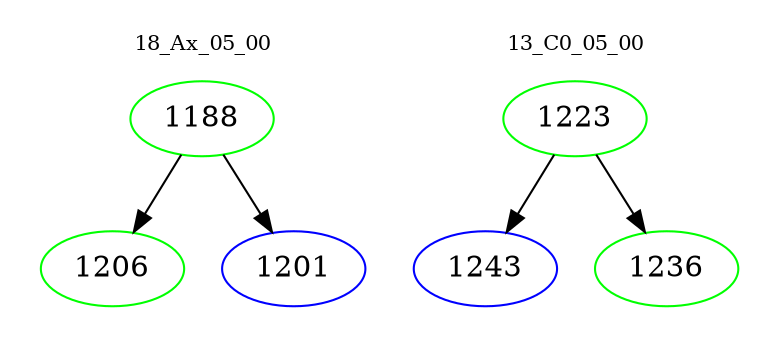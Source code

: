 digraph{
subgraph cluster_0 {
color = white
label = "18_Ax_05_00";
fontsize=10;
T0_1188 [label="1188", color="green"]
T0_1188 -> T0_1206 [color="black"]
T0_1206 [label="1206", color="green"]
T0_1188 -> T0_1201 [color="black"]
T0_1201 [label="1201", color="blue"]
}
subgraph cluster_1 {
color = white
label = "13_C0_05_00";
fontsize=10;
T1_1223 [label="1223", color="green"]
T1_1223 -> T1_1243 [color="black"]
T1_1243 [label="1243", color="blue"]
T1_1223 -> T1_1236 [color="black"]
T1_1236 [label="1236", color="green"]
}
}
